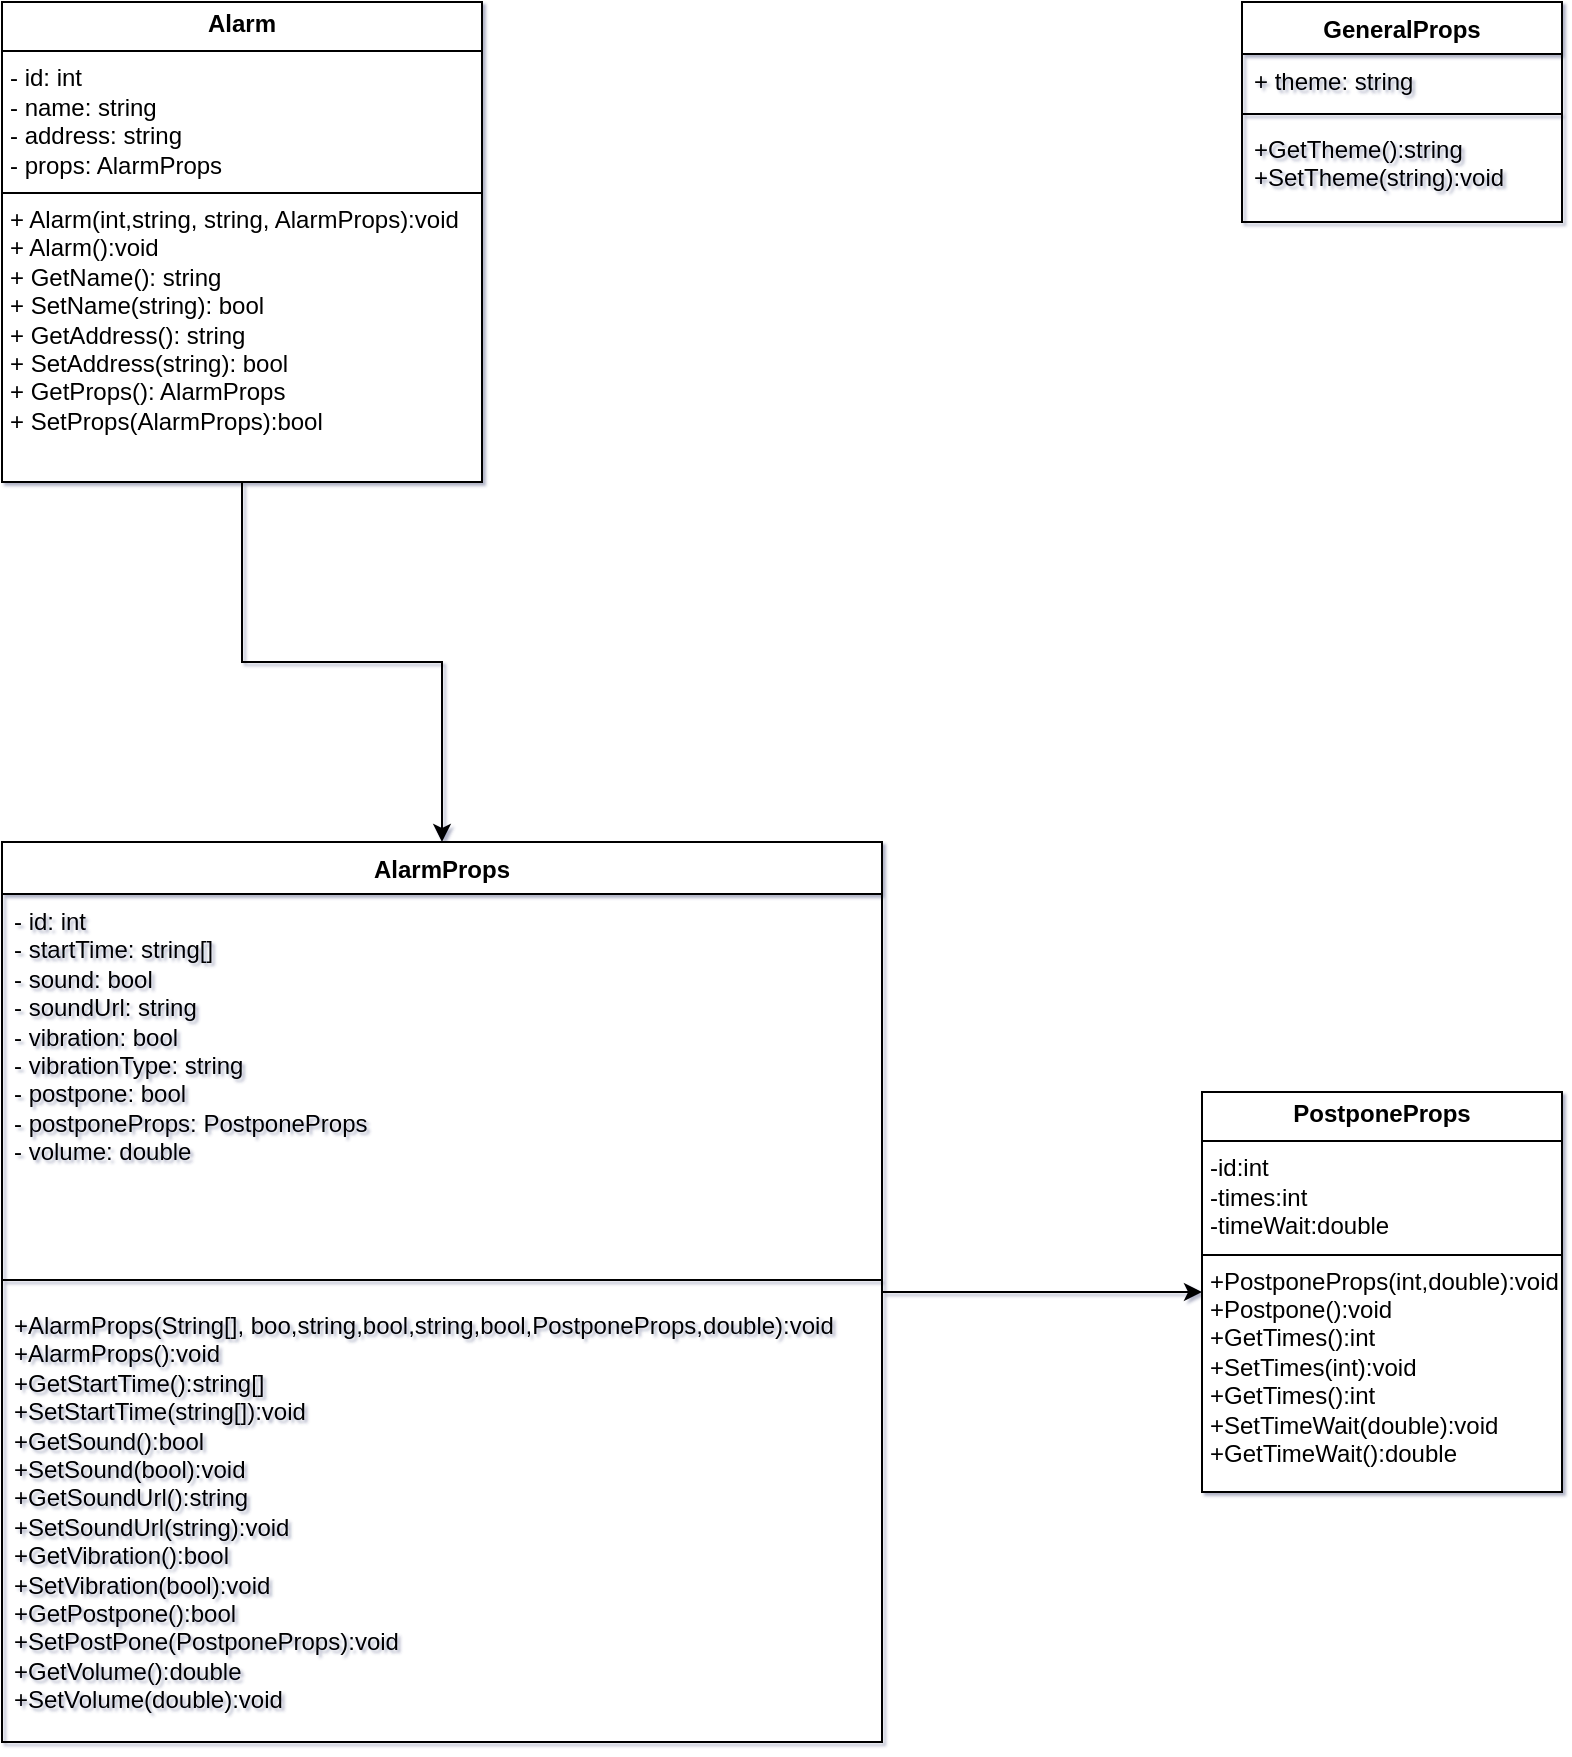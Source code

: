 <mxfile version="26.2.14">
  <diagram name="Página-1" id="PkS2QFsgc2Ay57DBaGOu">
    <mxGraphModel dx="1183" dy="641" grid="1" gridSize="10" guides="1" tooltips="1" connect="1" arrows="1" fold="1" page="1" pageScale="1" pageWidth="827" pageHeight="1169" math="0" shadow="1">
      <root>
        <mxCell id="0" />
        <mxCell id="1" parent="0" />
        <mxCell id="0Jx2RYsjajPMxDJ18xMc-9" style="edgeStyle=orthogonalEdgeStyle;rounded=0;orthogonalLoop=1;jettySize=auto;html=1;exitX=0.5;exitY=1;exitDx=0;exitDy=0;entryX=0.5;entryY=0;entryDx=0;entryDy=0;" edge="1" parent="1" source="cVW43VXub12awFBa3Uo2-2" target="cVW43VXub12awFBa3Uo2-4">
          <mxGeometry relative="1" as="geometry" />
        </mxCell>
        <mxCell id="cVW43VXub12awFBa3Uo2-2" value="&lt;p style=&quot;margin:0px;margin-top:4px;text-align:center;&quot;&gt;&lt;b&gt;Alarm&lt;/b&gt;&lt;/p&gt;&lt;hr size=&quot;1&quot; style=&quot;border-style:solid;&quot;&gt;&lt;p style=&quot;margin:0px;margin-left:4px;&quot;&gt;- id: int&lt;/p&gt;&lt;p style=&quot;margin:0px;margin-left:4px;&quot;&gt;- name: string&lt;/p&gt;&lt;p style=&quot;margin:0px;margin-left:4px;&quot;&gt;- address: string&lt;/p&gt;&lt;p style=&quot;margin:0px;margin-left:4px;&quot;&gt;- props: AlarmProps&lt;/p&gt;&lt;hr size=&quot;1&quot; style=&quot;border-style:solid;&quot;&gt;&lt;p style=&quot;margin:0px;margin-left:4px;&quot;&gt;+ Alarm(int,string, string, AlarmProps):void&lt;/p&gt;&lt;p style=&quot;margin:0px;margin-left:4px;&quot;&gt;+ Alarm():void&lt;/p&gt;&lt;p style=&quot;margin:0px;margin-left:4px;&quot;&gt;+ GetName(): string&lt;/p&gt;&lt;p style=&quot;margin:0px;margin-left:4px;&quot;&gt;+ SetName(string): bool&lt;/p&gt;&lt;p style=&quot;margin:0px;margin-left:4px;&quot;&gt;+ GetAddress(): string&lt;/p&gt;&lt;p style=&quot;margin:0px;margin-left:4px;&quot;&gt;+ SetAddress(string): bool&lt;/p&gt;&lt;p style=&quot;margin:0px;margin-left:4px;&quot;&gt;+ GetProps(): AlarmProps&lt;/p&gt;&lt;p style=&quot;margin:0px;margin-left:4px;&quot;&gt;+ SetProps(AlarmProps):bool&lt;/p&gt;" style="verticalAlign=top;align=left;overflow=fill;html=1;whiteSpace=wrap;" parent="1" vertex="1">
          <mxGeometry x="20" y="20" width="240" height="240" as="geometry" />
        </mxCell>
        <mxCell id="0Jx2RYsjajPMxDJ18xMc-10" style="edgeStyle=orthogonalEdgeStyle;rounded=0;orthogonalLoop=1;jettySize=auto;html=1;entryX=0;entryY=0.5;entryDx=0;entryDy=0;" edge="1" parent="1" source="cVW43VXub12awFBa3Uo2-4" target="0Jx2RYsjajPMxDJ18xMc-3">
          <mxGeometry relative="1" as="geometry" />
        </mxCell>
        <mxCell id="cVW43VXub12awFBa3Uo2-4" value="AlarmProps" style="swimlane;fontStyle=1;align=center;verticalAlign=top;childLayout=stackLayout;horizontal=1;startSize=26;horizontalStack=0;resizeParent=1;resizeParentMax=0;resizeLast=0;collapsible=1;marginBottom=0;whiteSpace=wrap;html=1;" parent="1" vertex="1">
          <mxGeometry x="20" y="440" width="440" height="450" as="geometry">
            <mxRectangle x="440" y="120" width="100" height="30" as="alternateBounds" />
          </mxGeometry>
        </mxCell>
        <mxCell id="cVW43VXub12awFBa3Uo2-5" value="&lt;div&gt;- id: int&lt;/div&gt;&lt;div&gt;- startTime: string[]&lt;/div&gt;- sound: bool&lt;div&gt;- soundUrl: string&lt;/div&gt;&lt;div&gt;- vibration: bool&lt;/div&gt;&lt;div&gt;- vibrationType: string&lt;/div&gt;&lt;div&gt;- postpone: bool&lt;/div&gt;&lt;div&gt;- postponeProps: PostponeProps&lt;/div&gt;&lt;div&gt;- volume: double&lt;/div&gt;" style="text;strokeColor=none;fillColor=none;align=left;verticalAlign=top;spacingLeft=4;spacingRight=4;overflow=hidden;rotatable=0;points=[[0,0.5],[1,0.5]];portConstraint=eastwest;whiteSpace=wrap;html=1;" parent="cVW43VXub12awFBa3Uo2-4" vertex="1">
          <mxGeometry y="26" width="440" height="184" as="geometry" />
        </mxCell>
        <mxCell id="cVW43VXub12awFBa3Uo2-6" value="" style="line;strokeWidth=1;fillColor=none;align=left;verticalAlign=middle;spacingTop=-1;spacingLeft=3;spacingRight=3;rotatable=0;labelPosition=right;points=[];portConstraint=eastwest;strokeColor=inherit;" parent="cVW43VXub12awFBa3Uo2-4" vertex="1">
          <mxGeometry y="210" width="440" height="18" as="geometry" />
        </mxCell>
        <mxCell id="cVW43VXub12awFBa3Uo2-7" value="&lt;div&gt;+AlarmProps(String[], boo,string,bool,string,bool,PostponeProps,double):void&lt;/div&gt;&lt;div&gt;+AlarmProps():void&lt;/div&gt;&lt;div&gt;+GetStartTime():string[]&lt;/div&gt;&lt;div&gt;+SetStartTime(string[]):void&lt;/div&gt;+GetSound():bool&lt;div&gt;+SetSound(bool):void&lt;/div&gt;&lt;div&gt;+GetSoundUrl():string&lt;/div&gt;&lt;div&gt;+SetSoundUrl(string):void&lt;/div&gt;&lt;div&gt;+GetVibration():bool&lt;/div&gt;&lt;div&gt;+SetVibration(bool):void&lt;/div&gt;&lt;div&gt;+GetPostpone():bool&lt;/div&gt;&lt;div&gt;+SetPostPone(PostponeProps):void&lt;/div&gt;&lt;div&gt;+GetVolume():double&lt;/div&gt;&lt;div&gt;+SetVolume(double):void&lt;/div&gt;" style="text;strokeColor=none;fillColor=none;align=left;verticalAlign=top;spacingLeft=4;spacingRight=4;overflow=hidden;rotatable=0;points=[[0,0.5],[1,0.5]];portConstraint=eastwest;whiteSpace=wrap;html=1;" parent="cVW43VXub12awFBa3Uo2-4" vertex="1">
          <mxGeometry y="228" width="440" height="222" as="geometry" />
        </mxCell>
        <mxCell id="cVW43VXub12awFBa3Uo2-8" value="GeneralProps" style="swimlane;fontStyle=1;align=center;verticalAlign=top;childLayout=stackLayout;horizontal=1;startSize=26;horizontalStack=0;resizeParent=1;resizeParentMax=0;resizeLast=0;collapsible=1;marginBottom=0;whiteSpace=wrap;html=1;" parent="1" vertex="1">
          <mxGeometry x="640" y="20" width="160" height="110" as="geometry" />
        </mxCell>
        <mxCell id="cVW43VXub12awFBa3Uo2-9" value="+ theme: string" style="text;strokeColor=none;fillColor=none;align=left;verticalAlign=top;spacingLeft=4;spacingRight=4;overflow=hidden;rotatable=0;points=[[0,0.5],[1,0.5]];portConstraint=eastwest;whiteSpace=wrap;html=1;" parent="cVW43VXub12awFBa3Uo2-8" vertex="1">
          <mxGeometry y="26" width="160" height="26" as="geometry" />
        </mxCell>
        <mxCell id="cVW43VXub12awFBa3Uo2-10" value="" style="line;strokeWidth=1;fillColor=none;align=left;verticalAlign=middle;spacingTop=-1;spacingLeft=3;spacingRight=3;rotatable=0;labelPosition=right;points=[];portConstraint=eastwest;strokeColor=inherit;" parent="cVW43VXub12awFBa3Uo2-8" vertex="1">
          <mxGeometry y="52" width="160" height="8" as="geometry" />
        </mxCell>
        <mxCell id="cVW43VXub12awFBa3Uo2-11" value="+GetTheme():string&lt;div&gt;+SetTheme(string):void&lt;/div&gt;" style="text;strokeColor=none;fillColor=none;align=left;verticalAlign=top;spacingLeft=4;spacingRight=4;overflow=hidden;rotatable=0;points=[[0,0.5],[1,0.5]];portConstraint=eastwest;whiteSpace=wrap;html=1;" parent="cVW43VXub12awFBa3Uo2-8" vertex="1">
          <mxGeometry y="60" width="160" height="50" as="geometry" />
        </mxCell>
        <mxCell id="0Jx2RYsjajPMxDJ18xMc-3" value="&lt;p style=&quot;margin:0px;margin-top:4px;text-align:center;&quot;&gt;&lt;b&gt;PostponeProps&lt;/b&gt;&lt;/p&gt;&lt;hr size=&quot;1&quot; style=&quot;border-style:solid;&quot;&gt;&lt;p style=&quot;margin:0px;margin-left:4px;&quot;&gt;-id:int&lt;/p&gt;&lt;p style=&quot;margin:0px;margin-left:4px;&quot;&gt;-times:int&lt;/p&gt;&lt;p style=&quot;margin:0px;margin-left:4px;&quot;&gt;-timeWait:double&lt;/p&gt;&lt;hr size=&quot;1&quot; style=&quot;border-style:solid;&quot;&gt;&lt;p style=&quot;margin:0px;margin-left:4px;&quot;&gt;+PostponeProps(int,double):void&lt;/p&gt;&lt;p style=&quot;margin:0px;margin-left:4px;&quot;&gt;+Postpone():void&lt;/p&gt;&lt;p style=&quot;margin:0px;margin-left:4px;&quot;&gt;+GetTimes():int&lt;/p&gt;&lt;p style=&quot;margin:0px;margin-left:4px;&quot;&gt;+SetTimes(int):void&lt;/p&gt;&lt;p style=&quot;margin:0px;margin-left:4px;&quot;&gt;+GetTimes():int&lt;/p&gt;&lt;p style=&quot;margin:0px;margin-left:4px;&quot;&gt;+SetTimeWait(double):void&lt;/p&gt;&lt;p style=&quot;margin:0px;margin-left:4px;&quot;&gt;+GetTimeWait():double&lt;/p&gt;&lt;p style=&quot;margin:0px;margin-left:4px;&quot;&gt;&lt;br&gt;&lt;/p&gt;" style="verticalAlign=top;align=left;overflow=fill;html=1;whiteSpace=wrap;" vertex="1" parent="1">
          <mxGeometry x="620" y="565" width="180" height="200" as="geometry" />
        </mxCell>
        <mxCell id="0Jx2RYsjajPMxDJ18xMc-7" style="edgeStyle=orthogonalEdgeStyle;rounded=0;orthogonalLoop=1;jettySize=auto;html=1;exitX=0.5;exitY=1;exitDx=0;exitDy=0;" edge="1" parent="1" source="0Jx2RYsjajPMxDJ18xMc-3" target="0Jx2RYsjajPMxDJ18xMc-3">
          <mxGeometry relative="1" as="geometry" />
        </mxCell>
      </root>
    </mxGraphModel>
  </diagram>
</mxfile>
